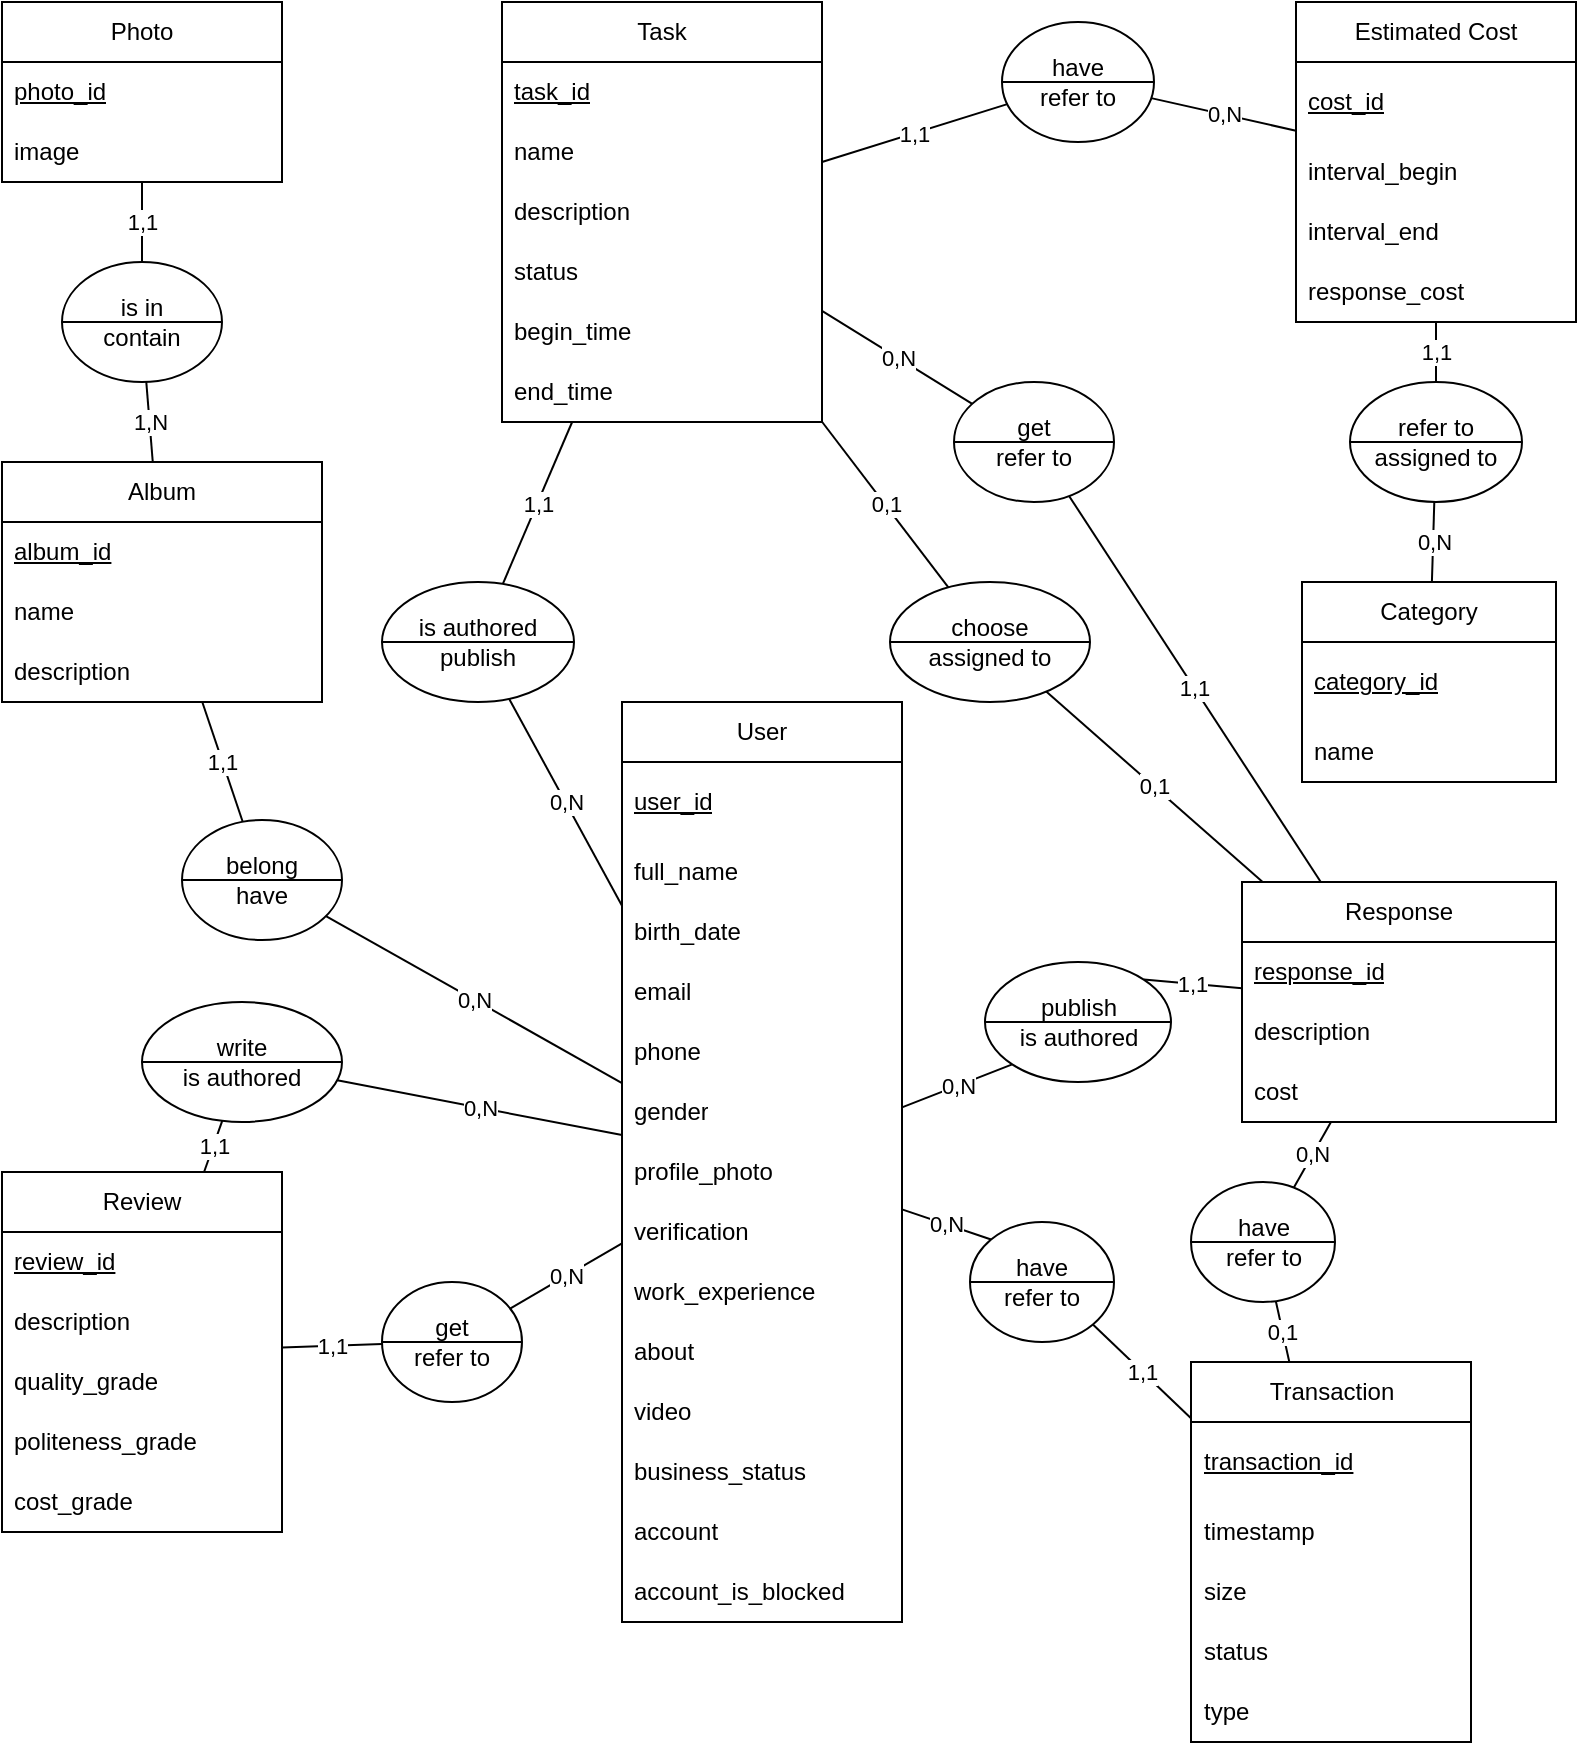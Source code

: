 <mxfile version="21.2.3" type="device">
  <diagram id="C5RBs43oDa-KdzZeNtuy" name="Page-1">
    <mxGraphModel dx="465" dy="581" grid="1" gridSize="10" guides="1" tooltips="1" connect="1" arrows="1" fold="1" page="1" pageScale="1" pageWidth="827" pageHeight="1169" math="0" shadow="0">
      <root>
        <mxCell id="WIyWlLk6GJQsqaUBKTNV-0" />
        <mxCell id="WIyWlLk6GJQsqaUBKTNV-1" parent="WIyWlLk6GJQsqaUBKTNV-0" />
        <mxCell id="64jbd9yDrLzYxy-O-QYX-3" value="Photo" style="swimlane;fontStyle=0;childLayout=stackLayout;horizontal=1;startSize=30;horizontalStack=0;resizeParent=1;resizeParentMax=0;resizeLast=0;collapsible=1;marginBottom=0;whiteSpace=wrap;html=1;" parent="WIyWlLk6GJQsqaUBKTNV-1" vertex="1">
          <mxGeometry x="40" width="140" height="90" as="geometry" />
        </mxCell>
        <mxCell id="hAff5TUkj7OXUYDPG_SP-0" value="&lt;u&gt;photo_id&lt;/u&gt;" style="text;strokeColor=none;fillColor=none;align=left;verticalAlign=middle;spacingLeft=4;spacingRight=4;overflow=hidden;points=[[0,0.5],[1,0.5]];portConstraint=eastwest;rotatable=0;whiteSpace=wrap;html=1;" parent="64jbd9yDrLzYxy-O-QYX-3" vertex="1">
          <mxGeometry y="30" width="140" height="30" as="geometry" />
        </mxCell>
        <mxCell id="64jbd9yDrLzYxy-O-QYX-4" value="image" style="text;strokeColor=none;fillColor=none;align=left;verticalAlign=middle;spacingLeft=4;spacingRight=4;overflow=hidden;points=[[0,0.5],[1,0.5]];portConstraint=eastwest;rotatable=0;whiteSpace=wrap;html=1;" parent="64jbd9yDrLzYxy-O-QYX-3" vertex="1">
          <mxGeometry y="60" width="140" height="30" as="geometry" />
        </mxCell>
        <mxCell id="64jbd9yDrLzYxy-O-QYX-7" value="Album" style="swimlane;fontStyle=0;childLayout=stackLayout;horizontal=1;startSize=30;horizontalStack=0;resizeParent=1;resizeParentMax=0;resizeLast=0;collapsible=1;marginBottom=0;whiteSpace=wrap;html=1;" parent="WIyWlLk6GJQsqaUBKTNV-1" vertex="1">
          <mxGeometry x="40" y="230" width="160" height="120" as="geometry" />
        </mxCell>
        <mxCell id="hAff5TUkj7OXUYDPG_SP-1" value="&lt;u&gt;album_id&lt;/u&gt;" style="text;strokeColor=none;fillColor=none;align=left;verticalAlign=middle;spacingLeft=4;spacingRight=4;overflow=hidden;points=[[0,0.5],[1,0.5]];portConstraint=eastwest;rotatable=0;whiteSpace=wrap;html=1;" parent="64jbd9yDrLzYxy-O-QYX-7" vertex="1">
          <mxGeometry y="30" width="160" height="30" as="geometry" />
        </mxCell>
        <mxCell id="64jbd9yDrLzYxy-O-QYX-8" value="name" style="text;strokeColor=none;fillColor=none;align=left;verticalAlign=middle;spacingLeft=4;spacingRight=4;overflow=hidden;points=[[0,0.5],[1,0.5]];portConstraint=eastwest;rotatable=0;whiteSpace=wrap;html=1;" parent="64jbd9yDrLzYxy-O-QYX-7" vertex="1">
          <mxGeometry y="60" width="160" height="30" as="geometry" />
        </mxCell>
        <mxCell id="64jbd9yDrLzYxy-O-QYX-9" value="description" style="text;strokeColor=none;fillColor=none;align=left;verticalAlign=middle;spacingLeft=4;spacingRight=4;overflow=hidden;points=[[0,0.5],[1,0.5]];portConstraint=eastwest;rotatable=0;whiteSpace=wrap;html=1;" parent="64jbd9yDrLzYxy-O-QYX-7" vertex="1">
          <mxGeometry y="90" width="160" height="30" as="geometry" />
        </mxCell>
        <mxCell id="64jbd9yDrLzYxy-O-QYX-16" value="Task" style="swimlane;fontStyle=0;childLayout=stackLayout;horizontal=1;startSize=30;horizontalStack=0;resizeParent=1;resizeParentMax=0;resizeLast=0;collapsible=1;marginBottom=0;whiteSpace=wrap;html=1;" parent="WIyWlLk6GJQsqaUBKTNV-1" vertex="1">
          <mxGeometry x="290" width="160" height="210" as="geometry" />
        </mxCell>
        <mxCell id="hAff5TUkj7OXUYDPG_SP-5" value="&lt;u&gt;task_id&lt;/u&gt;" style="text;strokeColor=none;fillColor=none;align=left;verticalAlign=middle;spacingLeft=4;spacingRight=4;overflow=hidden;points=[[0,0.5],[1,0.5]];portConstraint=eastwest;rotatable=0;whiteSpace=wrap;html=1;" parent="64jbd9yDrLzYxy-O-QYX-16" vertex="1">
          <mxGeometry y="30" width="160" height="30" as="geometry" />
        </mxCell>
        <mxCell id="64jbd9yDrLzYxy-O-QYX-17" value="name" style="text;strokeColor=none;fillColor=none;align=left;verticalAlign=middle;spacingLeft=4;spacingRight=4;overflow=hidden;points=[[0,0.5],[1,0.5]];portConstraint=eastwest;rotatable=0;whiteSpace=wrap;html=1;" parent="64jbd9yDrLzYxy-O-QYX-16" vertex="1">
          <mxGeometry y="60" width="160" height="30" as="geometry" />
        </mxCell>
        <mxCell id="64jbd9yDrLzYxy-O-QYX-18" value="description" style="text;strokeColor=none;fillColor=none;align=left;verticalAlign=middle;spacingLeft=4;spacingRight=4;overflow=hidden;points=[[0,0.5],[1,0.5]];portConstraint=eastwest;rotatable=0;whiteSpace=wrap;html=1;" parent="64jbd9yDrLzYxy-O-QYX-16" vertex="1">
          <mxGeometry y="90" width="160" height="30" as="geometry" />
        </mxCell>
        <mxCell id="64jbd9yDrLzYxy-O-QYX-19" value="status" style="text;strokeColor=none;fillColor=none;align=left;verticalAlign=middle;spacingLeft=4;spacingRight=4;overflow=hidden;points=[[0,0.5],[1,0.5]];portConstraint=eastwest;rotatable=0;whiteSpace=wrap;html=1;" parent="64jbd9yDrLzYxy-O-QYX-16" vertex="1">
          <mxGeometry y="120" width="160" height="30" as="geometry" />
        </mxCell>
        <mxCell id="64jbd9yDrLzYxy-O-QYX-20" value="begin_time" style="text;strokeColor=none;fillColor=none;align=left;verticalAlign=middle;spacingLeft=4;spacingRight=4;overflow=hidden;points=[[0,0.5],[1,0.5]];portConstraint=eastwest;rotatable=0;whiteSpace=wrap;html=1;" parent="64jbd9yDrLzYxy-O-QYX-16" vertex="1">
          <mxGeometry y="150" width="160" height="30" as="geometry" />
        </mxCell>
        <mxCell id="64jbd9yDrLzYxy-O-QYX-22" value="end_time" style="text;strokeColor=none;fillColor=none;align=left;verticalAlign=middle;spacingLeft=4;spacingRight=4;overflow=hidden;points=[[0,0.5],[1,0.5]];portConstraint=eastwest;rotatable=0;whiteSpace=wrap;html=1;" parent="64jbd9yDrLzYxy-O-QYX-16" vertex="1">
          <mxGeometry y="180" width="160" height="30" as="geometry" />
        </mxCell>
        <mxCell id="64jbd9yDrLzYxy-O-QYX-23" value="User" style="swimlane;fontStyle=0;childLayout=stackLayout;horizontal=1;startSize=30;horizontalStack=0;resizeParent=1;resizeParentMax=0;resizeLast=0;collapsible=1;marginBottom=0;whiteSpace=wrap;html=1;" parent="WIyWlLk6GJQsqaUBKTNV-1" vertex="1">
          <mxGeometry x="350" y="350" width="140" height="460" as="geometry" />
        </mxCell>
        <mxCell id="hAff5TUkj7OXUYDPG_SP-3" value="&lt;u&gt;user_id&lt;/u&gt;" style="text;strokeColor=none;fillColor=none;align=left;verticalAlign=middle;spacingLeft=4;spacingRight=4;overflow=hidden;points=[[0,0.5],[1,0.5]];portConstraint=eastwest;rotatable=0;whiteSpace=wrap;html=1;" parent="64jbd9yDrLzYxy-O-QYX-23" vertex="1">
          <mxGeometry y="30" width="140" height="40" as="geometry" />
        </mxCell>
        <mxCell id="64jbd9yDrLzYxy-O-QYX-24" value="full_name" style="text;strokeColor=none;fillColor=none;align=left;verticalAlign=middle;spacingLeft=4;spacingRight=4;overflow=hidden;points=[[0,0.5],[1,0.5]];portConstraint=eastwest;rotatable=0;whiteSpace=wrap;html=1;" parent="64jbd9yDrLzYxy-O-QYX-23" vertex="1">
          <mxGeometry y="70" width="140" height="30" as="geometry" />
        </mxCell>
        <mxCell id="64jbd9yDrLzYxy-O-QYX-25" value="birth_date" style="text;strokeColor=none;fillColor=none;align=left;verticalAlign=middle;spacingLeft=4;spacingRight=4;overflow=hidden;points=[[0,0.5],[1,0.5]];portConstraint=eastwest;rotatable=0;whiteSpace=wrap;html=1;" parent="64jbd9yDrLzYxy-O-QYX-23" vertex="1">
          <mxGeometry y="100" width="140" height="30" as="geometry" />
        </mxCell>
        <mxCell id="64jbd9yDrLzYxy-O-QYX-26" value="email" style="text;strokeColor=none;fillColor=none;align=left;verticalAlign=middle;spacingLeft=4;spacingRight=4;overflow=hidden;points=[[0,0.5],[1,0.5]];portConstraint=eastwest;rotatable=0;whiteSpace=wrap;html=1;" parent="64jbd9yDrLzYxy-O-QYX-23" vertex="1">
          <mxGeometry y="130" width="140" height="30" as="geometry" />
        </mxCell>
        <mxCell id="64jbd9yDrLzYxy-O-QYX-27" value="phone" style="text;strokeColor=none;fillColor=none;align=left;verticalAlign=middle;spacingLeft=4;spacingRight=4;overflow=hidden;points=[[0,0.5],[1,0.5]];portConstraint=eastwest;rotatable=0;whiteSpace=wrap;html=1;" parent="64jbd9yDrLzYxy-O-QYX-23" vertex="1">
          <mxGeometry y="160" width="140" height="30" as="geometry" />
        </mxCell>
        <mxCell id="64jbd9yDrLzYxy-O-QYX-28" value="gender" style="text;strokeColor=none;fillColor=none;align=left;verticalAlign=middle;spacingLeft=4;spacingRight=4;overflow=hidden;points=[[0,0.5],[1,0.5]];portConstraint=eastwest;rotatable=0;whiteSpace=wrap;html=1;" parent="64jbd9yDrLzYxy-O-QYX-23" vertex="1">
          <mxGeometry y="190" width="140" height="30" as="geometry" />
        </mxCell>
        <mxCell id="64jbd9yDrLzYxy-O-QYX-29" value="profile_photo" style="text;strokeColor=none;fillColor=none;align=left;verticalAlign=middle;spacingLeft=4;spacingRight=4;overflow=hidden;points=[[0,0.5],[1,0.5]];portConstraint=eastwest;rotatable=0;whiteSpace=wrap;html=1;" parent="64jbd9yDrLzYxy-O-QYX-23" vertex="1">
          <mxGeometry y="220" width="140" height="30" as="geometry" />
        </mxCell>
        <mxCell id="64jbd9yDrLzYxy-O-QYX-30" value="verification" style="text;strokeColor=none;fillColor=none;align=left;verticalAlign=middle;spacingLeft=4;spacingRight=4;overflow=hidden;points=[[0,0.5],[1,0.5]];portConstraint=eastwest;rotatable=0;whiteSpace=wrap;html=1;" parent="64jbd9yDrLzYxy-O-QYX-23" vertex="1">
          <mxGeometry y="250" width="140" height="30" as="geometry" />
        </mxCell>
        <mxCell id="64jbd9yDrLzYxy-O-QYX-12" value="work_experience" style="text;strokeColor=none;fillColor=none;align=left;verticalAlign=middle;spacingLeft=4;spacingRight=4;overflow=hidden;points=[[0,0.5],[1,0.5]];portConstraint=eastwest;rotatable=0;whiteSpace=wrap;html=1;" parent="64jbd9yDrLzYxy-O-QYX-23" vertex="1">
          <mxGeometry y="280" width="140" height="30" as="geometry" />
        </mxCell>
        <mxCell id="64jbd9yDrLzYxy-O-QYX-13" value="about" style="text;strokeColor=none;fillColor=none;align=left;verticalAlign=middle;spacingLeft=4;spacingRight=4;overflow=hidden;points=[[0,0.5],[1,0.5]];portConstraint=eastwest;rotatable=0;whiteSpace=wrap;html=1;" parent="64jbd9yDrLzYxy-O-QYX-23" vertex="1">
          <mxGeometry y="310" width="140" height="30" as="geometry" />
        </mxCell>
        <mxCell id="64jbd9yDrLzYxy-O-QYX-14" value="video" style="text;strokeColor=none;fillColor=none;align=left;verticalAlign=middle;spacingLeft=4;spacingRight=4;overflow=hidden;points=[[0,0.5],[1,0.5]];portConstraint=eastwest;rotatable=0;whiteSpace=wrap;html=1;" parent="64jbd9yDrLzYxy-O-QYX-23" vertex="1">
          <mxGeometry y="340" width="140" height="30" as="geometry" />
        </mxCell>
        <mxCell id="64jbd9yDrLzYxy-O-QYX-15" value="business_status" style="text;strokeColor=none;fillColor=none;align=left;verticalAlign=middle;spacingLeft=4;spacingRight=4;overflow=hidden;points=[[0,0.5],[1,0.5]];portConstraint=eastwest;rotatable=0;whiteSpace=wrap;html=1;" parent="64jbd9yDrLzYxy-O-QYX-23" vertex="1">
          <mxGeometry y="370" width="140" height="30" as="geometry" />
        </mxCell>
        <mxCell id="64jbd9yDrLzYxy-O-QYX-32" value="account" style="text;strokeColor=none;fillColor=none;align=left;verticalAlign=middle;spacingLeft=4;spacingRight=4;overflow=hidden;points=[[0,0.5],[1,0.5]];portConstraint=eastwest;rotatable=0;whiteSpace=wrap;html=1;" parent="64jbd9yDrLzYxy-O-QYX-23" vertex="1">
          <mxGeometry y="400" width="140" height="30" as="geometry" />
        </mxCell>
        <mxCell id="64jbd9yDrLzYxy-O-QYX-33" value="account_is_blocked" style="text;strokeColor=none;fillColor=none;align=left;verticalAlign=middle;spacingLeft=4;spacingRight=4;overflow=hidden;points=[[0,0.5],[1,0.5]];portConstraint=eastwest;rotatable=0;whiteSpace=wrap;html=1;" parent="64jbd9yDrLzYxy-O-QYX-23" vertex="1">
          <mxGeometry y="430" width="140" height="30" as="geometry" />
        </mxCell>
        <mxCell id="64jbd9yDrLzYxy-O-QYX-34" value="Transaction" style="swimlane;fontStyle=0;childLayout=stackLayout;horizontal=1;startSize=30;horizontalStack=0;resizeParent=1;resizeParentMax=0;resizeLast=0;collapsible=1;marginBottom=0;whiteSpace=wrap;html=1;" parent="WIyWlLk6GJQsqaUBKTNV-1" vertex="1">
          <mxGeometry x="634.5" y="680" width="140" height="190" as="geometry" />
        </mxCell>
        <mxCell id="hAff5TUkj7OXUYDPG_SP-9" value="&lt;u&gt;transaction_id&lt;/u&gt;" style="text;strokeColor=none;fillColor=none;align=left;verticalAlign=middle;spacingLeft=4;spacingRight=4;overflow=hidden;points=[[0,0.5],[1,0.5]];portConstraint=eastwest;rotatable=0;whiteSpace=wrap;html=1;" parent="64jbd9yDrLzYxy-O-QYX-34" vertex="1">
          <mxGeometry y="30" width="140" height="40" as="geometry" />
        </mxCell>
        <mxCell id="64jbd9yDrLzYxy-O-QYX-35" value="timestamp" style="text;strokeColor=none;fillColor=none;align=left;verticalAlign=middle;spacingLeft=4;spacingRight=4;overflow=hidden;points=[[0,0.5],[1,0.5]];portConstraint=eastwest;rotatable=0;whiteSpace=wrap;html=1;" parent="64jbd9yDrLzYxy-O-QYX-34" vertex="1">
          <mxGeometry y="70" width="140" height="30" as="geometry" />
        </mxCell>
        <mxCell id="64jbd9yDrLzYxy-O-QYX-37" value="size" style="text;strokeColor=none;fillColor=none;align=left;verticalAlign=middle;spacingLeft=4;spacingRight=4;overflow=hidden;points=[[0,0.5],[1,0.5]];portConstraint=eastwest;rotatable=0;whiteSpace=wrap;html=1;" parent="64jbd9yDrLzYxy-O-QYX-34" vertex="1">
          <mxGeometry y="100" width="140" height="30" as="geometry" />
        </mxCell>
        <mxCell id="64jbd9yDrLzYxy-O-QYX-36" value="status" style="text;strokeColor=none;fillColor=none;align=left;verticalAlign=middle;spacingLeft=4;spacingRight=4;overflow=hidden;points=[[0,0.5],[1,0.5]];portConstraint=eastwest;rotatable=0;whiteSpace=wrap;html=1;" parent="64jbd9yDrLzYxy-O-QYX-34" vertex="1">
          <mxGeometry y="130" width="140" height="30" as="geometry" />
        </mxCell>
        <mxCell id="64jbd9yDrLzYxy-O-QYX-38" value="type" style="text;strokeColor=none;fillColor=none;align=left;verticalAlign=middle;spacingLeft=4;spacingRight=4;overflow=hidden;points=[[0,0.5],[1,0.5]];portConstraint=eastwest;rotatable=0;whiteSpace=wrap;html=1;" parent="64jbd9yDrLzYxy-O-QYX-34" vertex="1">
          <mxGeometry y="160" width="140" height="30" as="geometry" />
        </mxCell>
        <mxCell id="64jbd9yDrLzYxy-O-QYX-39" value="Response" style="swimlane;fontStyle=0;childLayout=stackLayout;horizontal=1;startSize=30;horizontalStack=0;resizeParent=1;resizeParentMax=0;resizeLast=0;collapsible=1;marginBottom=0;whiteSpace=wrap;html=1;" parent="WIyWlLk6GJQsqaUBKTNV-1" vertex="1">
          <mxGeometry x="660" y="440" width="157" height="120" as="geometry" />
        </mxCell>
        <mxCell id="hAff5TUkj7OXUYDPG_SP-7" value="&lt;u&gt;response_id&lt;/u&gt;" style="text;strokeColor=none;fillColor=none;align=left;verticalAlign=middle;spacingLeft=4;spacingRight=4;overflow=hidden;points=[[0,0.5],[1,0.5]];portConstraint=eastwest;rotatable=0;whiteSpace=wrap;html=1;" parent="64jbd9yDrLzYxy-O-QYX-39" vertex="1">
          <mxGeometry y="30" width="157" height="30" as="geometry" />
        </mxCell>
        <mxCell id="64jbd9yDrLzYxy-O-QYX-40" value="description" style="text;strokeColor=none;fillColor=none;align=left;verticalAlign=middle;spacingLeft=4;spacingRight=4;overflow=hidden;points=[[0,0.5],[1,0.5]];portConstraint=eastwest;rotatable=0;whiteSpace=wrap;html=1;" parent="64jbd9yDrLzYxy-O-QYX-39" vertex="1">
          <mxGeometry y="60" width="157" height="30" as="geometry" />
        </mxCell>
        <mxCell id="64jbd9yDrLzYxy-O-QYX-41" value="cost" style="text;strokeColor=none;fillColor=none;align=left;verticalAlign=middle;spacingLeft=4;spacingRight=4;overflow=hidden;points=[[0,0.5],[1,0.5]];portConstraint=eastwest;rotatable=0;whiteSpace=wrap;html=1;" parent="64jbd9yDrLzYxy-O-QYX-39" vertex="1">
          <mxGeometry y="90" width="157" height="30" as="geometry" />
        </mxCell>
        <mxCell id="64jbd9yDrLzYxy-O-QYX-44" value="Category" style="swimlane;fontStyle=0;childLayout=stackLayout;horizontal=1;startSize=30;horizontalStack=0;resizeParent=1;resizeParentMax=0;resizeLast=0;collapsible=1;marginBottom=0;whiteSpace=wrap;html=1;" parent="WIyWlLk6GJQsqaUBKTNV-1" vertex="1">
          <mxGeometry x="690" y="290" width="127" height="100" as="geometry" />
        </mxCell>
        <mxCell id="dRJcINJyFQhf9uttHjb4-0" value="&lt;u&gt;category_id&lt;/u&gt;" style="text;strokeColor=none;fillColor=none;align=left;verticalAlign=middle;spacingLeft=4;spacingRight=4;overflow=hidden;points=[[0,0.5],[1,0.5]];portConstraint=eastwest;rotatable=0;whiteSpace=wrap;html=1;" parent="64jbd9yDrLzYxy-O-QYX-44" vertex="1">
          <mxGeometry y="30" width="127" height="40" as="geometry" />
        </mxCell>
        <mxCell id="64jbd9yDrLzYxy-O-QYX-45" value="name" style="text;strokeColor=none;fillColor=none;align=left;verticalAlign=middle;spacingLeft=4;spacingRight=4;overflow=hidden;points=[[0,0.5],[1,0.5]];portConstraint=eastwest;rotatable=0;whiteSpace=wrap;html=1;" parent="64jbd9yDrLzYxy-O-QYX-44" vertex="1">
          <mxGeometry y="70" width="127" height="30" as="geometry" />
        </mxCell>
        <mxCell id="64jbd9yDrLzYxy-O-QYX-47" value="Estimated Cost" style="swimlane;fontStyle=0;childLayout=stackLayout;horizontal=1;startSize=30;horizontalStack=0;resizeParent=1;resizeParentMax=0;resizeLast=0;collapsible=1;marginBottom=0;whiteSpace=wrap;html=1;" parent="WIyWlLk6GJQsqaUBKTNV-1" vertex="1">
          <mxGeometry x="687" width="140" height="160" as="geometry" />
        </mxCell>
        <mxCell id="hAff5TUkj7OXUYDPG_SP-6" value="&lt;u&gt;cost_id&lt;/u&gt;" style="text;strokeColor=none;fillColor=none;align=left;verticalAlign=middle;spacingLeft=4;spacingRight=4;overflow=hidden;points=[[0,0.5],[1,0.5]];portConstraint=eastwest;rotatable=0;whiteSpace=wrap;html=1;" parent="64jbd9yDrLzYxy-O-QYX-47" vertex="1">
          <mxGeometry y="30" width="140" height="40" as="geometry" />
        </mxCell>
        <mxCell id="64jbd9yDrLzYxy-O-QYX-48" value="interval_begin" style="text;strokeColor=none;fillColor=none;align=left;verticalAlign=middle;spacingLeft=4;spacingRight=4;overflow=hidden;points=[[0,0.5],[1,0.5]];portConstraint=eastwest;rotatable=0;whiteSpace=wrap;html=1;" parent="64jbd9yDrLzYxy-O-QYX-47" vertex="1">
          <mxGeometry y="70" width="140" height="30" as="geometry" />
        </mxCell>
        <mxCell id="64jbd9yDrLzYxy-O-QYX-50" value="interval_end" style="text;strokeColor=none;fillColor=none;align=left;verticalAlign=middle;spacingLeft=4;spacingRight=4;overflow=hidden;points=[[0,0.5],[1,0.5]];portConstraint=eastwest;rotatable=0;whiteSpace=wrap;html=1;" parent="64jbd9yDrLzYxy-O-QYX-47" vertex="1">
          <mxGeometry y="100" width="140" height="30" as="geometry" />
        </mxCell>
        <mxCell id="64jbd9yDrLzYxy-O-QYX-49" value="response_cost" style="text;strokeColor=none;fillColor=none;align=left;verticalAlign=middle;spacingLeft=4;spacingRight=4;overflow=hidden;points=[[0,0.5],[1,0.5]];portConstraint=eastwest;rotatable=0;whiteSpace=wrap;html=1;" parent="64jbd9yDrLzYxy-O-QYX-47" vertex="1">
          <mxGeometry y="130" width="140" height="30" as="geometry" />
        </mxCell>
        <mxCell id="64jbd9yDrLzYxy-O-QYX-51" value="Review" style="swimlane;fontStyle=0;childLayout=stackLayout;horizontal=1;startSize=30;horizontalStack=0;resizeParent=1;resizeParentMax=0;resizeLast=0;collapsible=1;marginBottom=0;whiteSpace=wrap;html=1;" parent="WIyWlLk6GJQsqaUBKTNV-1" vertex="1">
          <mxGeometry x="40" y="585" width="140" height="180" as="geometry" />
        </mxCell>
        <mxCell id="hAff5TUkj7OXUYDPG_SP-4" value="&lt;u&gt;review_id&lt;/u&gt;" style="text;strokeColor=none;fillColor=none;align=left;verticalAlign=middle;spacingLeft=4;spacingRight=4;overflow=hidden;points=[[0,0.5],[1,0.5]];portConstraint=eastwest;rotatable=0;whiteSpace=wrap;html=1;" parent="64jbd9yDrLzYxy-O-QYX-51" vertex="1">
          <mxGeometry y="30" width="140" height="30" as="geometry" />
        </mxCell>
        <mxCell id="64jbd9yDrLzYxy-O-QYX-52" value="description" style="text;strokeColor=none;fillColor=none;align=left;verticalAlign=middle;spacingLeft=4;spacingRight=4;overflow=hidden;points=[[0,0.5],[1,0.5]];portConstraint=eastwest;rotatable=0;whiteSpace=wrap;html=1;" parent="64jbd9yDrLzYxy-O-QYX-51" vertex="1">
          <mxGeometry y="60" width="140" height="30" as="geometry" />
        </mxCell>
        <mxCell id="64jbd9yDrLzYxy-O-QYX-53" value="quality_grade" style="text;strokeColor=none;fillColor=none;align=left;verticalAlign=middle;spacingLeft=4;spacingRight=4;overflow=hidden;points=[[0,0.5],[1,0.5]];portConstraint=eastwest;rotatable=0;whiteSpace=wrap;html=1;" parent="64jbd9yDrLzYxy-O-QYX-51" vertex="1">
          <mxGeometry y="90" width="140" height="30" as="geometry" />
        </mxCell>
        <mxCell id="64jbd9yDrLzYxy-O-QYX-58" value="politeness_grade" style="text;strokeColor=none;fillColor=none;align=left;verticalAlign=middle;spacingLeft=4;spacingRight=4;overflow=hidden;points=[[0,0.5],[1,0.5]];portConstraint=eastwest;rotatable=0;whiteSpace=wrap;html=1;" parent="64jbd9yDrLzYxy-O-QYX-51" vertex="1">
          <mxGeometry y="120" width="140" height="30" as="geometry" />
        </mxCell>
        <mxCell id="64jbd9yDrLzYxy-O-QYX-57" value="cost_grade" style="text;strokeColor=none;fillColor=none;align=left;verticalAlign=middle;spacingLeft=4;spacingRight=4;overflow=hidden;points=[[0,0.5],[1,0.5]];portConstraint=eastwest;rotatable=0;whiteSpace=wrap;html=1;" parent="64jbd9yDrLzYxy-O-QYX-51" vertex="1">
          <mxGeometry y="150" width="140" height="30" as="geometry" />
        </mxCell>
        <mxCell id="64jbd9yDrLzYxy-O-QYX-60" value="1,1" style="edgeStyle=orthogonalEdgeStyle;rounded=0;orthogonalLoop=1;jettySize=auto;html=1;strokeColor=default;endArrow=none;endFill=0;" parent="WIyWlLk6GJQsqaUBKTNV-1" source="64jbd9yDrLzYxy-O-QYX-59" target="64jbd9yDrLzYxy-O-QYX-3" edge="1">
          <mxGeometry relative="1" as="geometry" />
        </mxCell>
        <mxCell id="64jbd9yDrLzYxy-O-QYX-61" value="1,N" style="rounded=0;orthogonalLoop=1;jettySize=auto;html=1;endArrow=none;endFill=0;" parent="WIyWlLk6GJQsqaUBKTNV-1" source="64jbd9yDrLzYxy-O-QYX-59" target="64jbd9yDrLzYxy-O-QYX-7" edge="1">
          <mxGeometry relative="1" as="geometry" />
        </mxCell>
        <mxCell id="64jbd9yDrLzYxy-O-QYX-59" value="is in&lt;br&gt;contain" style="shape=lineEllipse;perimeter=ellipsePerimeter;whiteSpace=wrap;html=1;backgroundOutline=1;" parent="WIyWlLk6GJQsqaUBKTNV-1" vertex="1">
          <mxGeometry x="70" y="130" width="80" height="60" as="geometry" />
        </mxCell>
        <mxCell id="64jbd9yDrLzYxy-O-QYX-68" value="1,1" style="rounded=0;orthogonalLoop=1;jettySize=auto;html=1;endArrow=none;endFill=0;" parent="WIyWlLk6GJQsqaUBKTNV-1" source="64jbd9yDrLzYxy-O-QYX-66" target="64jbd9yDrLzYxy-O-QYX-7" edge="1">
          <mxGeometry relative="1" as="geometry" />
        </mxCell>
        <mxCell id="64jbd9yDrLzYxy-O-QYX-69" value="0,N" style="rounded=0;orthogonalLoop=1;jettySize=auto;html=1;endArrow=none;endFill=0;" parent="WIyWlLk6GJQsqaUBKTNV-1" source="64jbd9yDrLzYxy-O-QYX-66" target="64jbd9yDrLzYxy-O-QYX-23" edge="1">
          <mxGeometry relative="1" as="geometry">
            <mxPoint x="110" y="465" as="targetPoint" />
          </mxGeometry>
        </mxCell>
        <mxCell id="64jbd9yDrLzYxy-O-QYX-66" value="belong&lt;br&gt;have" style="shape=lineEllipse;perimeter=ellipsePerimeter;whiteSpace=wrap;html=1;backgroundOutline=1;" parent="WIyWlLk6GJQsqaUBKTNV-1" vertex="1">
          <mxGeometry x="130" y="409" width="80" height="60" as="geometry" />
        </mxCell>
        <mxCell id="64jbd9yDrLzYxy-O-QYX-80" value="1,1" style="rounded=0;orthogonalLoop=1;jettySize=auto;html=1;endArrow=none;endFill=0;" parent="WIyWlLk6GJQsqaUBKTNV-1" source="64jbd9yDrLzYxy-O-QYX-79" target="64jbd9yDrLzYxy-O-QYX-51" edge="1">
          <mxGeometry relative="1" as="geometry" />
        </mxCell>
        <mxCell id="64jbd9yDrLzYxy-O-QYX-81" value="0,N" style="rounded=0;orthogonalLoop=1;jettySize=auto;html=1;endArrow=none;endFill=0;" parent="WIyWlLk6GJQsqaUBKTNV-1" source="64jbd9yDrLzYxy-O-QYX-79" target="64jbd9yDrLzYxy-O-QYX-23" edge="1">
          <mxGeometry relative="1" as="geometry" />
        </mxCell>
        <mxCell id="64jbd9yDrLzYxy-O-QYX-79" value="get&lt;br&gt;refer to" style="shape=lineEllipse;perimeter=ellipsePerimeter;whiteSpace=wrap;html=1;backgroundOutline=1;" parent="WIyWlLk6GJQsqaUBKTNV-1" vertex="1">
          <mxGeometry x="230" y="640" width="70" height="60" as="geometry" />
        </mxCell>
        <mxCell id="64jbd9yDrLzYxy-O-QYX-86" value="0,N" style="rounded=0;orthogonalLoop=1;jettySize=auto;html=1;endArrow=none;endFill=0;" parent="WIyWlLk6GJQsqaUBKTNV-1" source="64jbd9yDrLzYxy-O-QYX-84" target="64jbd9yDrLzYxy-O-QYX-23" edge="1">
          <mxGeometry relative="1" as="geometry" />
        </mxCell>
        <mxCell id="64jbd9yDrLzYxy-O-QYX-87" value="1,1" style="rounded=0;orthogonalLoop=1;jettySize=auto;html=1;endArrow=none;endFill=0;" parent="WIyWlLk6GJQsqaUBKTNV-1" source="64jbd9yDrLzYxy-O-QYX-84" target="64jbd9yDrLzYxy-O-QYX-51" edge="1">
          <mxGeometry relative="1" as="geometry" />
        </mxCell>
        <mxCell id="64jbd9yDrLzYxy-O-QYX-84" value="write&lt;br&gt;is authored" style="shape=lineEllipse;perimeter=ellipsePerimeter;whiteSpace=wrap;html=1;backgroundOutline=1;" parent="WIyWlLk6GJQsqaUBKTNV-1" vertex="1">
          <mxGeometry x="110" y="500" width="100" height="60" as="geometry" />
        </mxCell>
        <mxCell id="64jbd9yDrLzYxy-O-QYX-91" value="1,1" style="rounded=0;orthogonalLoop=1;jettySize=auto;html=1;endArrow=none;endFill=0;" parent="WIyWlLk6GJQsqaUBKTNV-1" source="64jbd9yDrLzYxy-O-QYX-90" target="64jbd9yDrLzYxy-O-QYX-16" edge="1">
          <mxGeometry relative="1" as="geometry" />
        </mxCell>
        <mxCell id="64jbd9yDrLzYxy-O-QYX-92" value="0,N" style="rounded=0;orthogonalLoop=1;jettySize=auto;html=1;endArrow=none;endFill=0;" parent="WIyWlLk6GJQsqaUBKTNV-1" source="64jbd9yDrLzYxy-O-QYX-90" target="64jbd9yDrLzYxy-O-QYX-23" edge="1">
          <mxGeometry relative="1" as="geometry" />
        </mxCell>
        <mxCell id="64jbd9yDrLzYxy-O-QYX-90" value="is authored&lt;br&gt;publish" style="shape=lineEllipse;perimeter=ellipsePerimeter;whiteSpace=wrap;html=1;backgroundOutline=1;" parent="WIyWlLk6GJQsqaUBKTNV-1" vertex="1">
          <mxGeometry x="230" y="290" width="96" height="60" as="geometry" />
        </mxCell>
        <mxCell id="64jbd9yDrLzYxy-O-QYX-96" value="1,1" style="rounded=0;orthogonalLoop=1;jettySize=auto;html=1;endArrow=none;endFill=0;" parent="WIyWlLk6GJQsqaUBKTNV-1" source="64jbd9yDrLzYxy-O-QYX-95" target="64jbd9yDrLzYxy-O-QYX-16" edge="1">
          <mxGeometry relative="1" as="geometry" />
        </mxCell>
        <mxCell id="64jbd9yDrLzYxy-O-QYX-97" value="0,N" style="rounded=0;orthogonalLoop=1;jettySize=auto;html=1;endArrow=none;endFill=0;" parent="WIyWlLk6GJQsqaUBKTNV-1" source="64jbd9yDrLzYxy-O-QYX-95" target="64jbd9yDrLzYxy-O-QYX-47" edge="1">
          <mxGeometry relative="1" as="geometry" />
        </mxCell>
        <mxCell id="64jbd9yDrLzYxy-O-QYX-95" value="have&lt;br&gt;refer to" style="shape=lineEllipse;perimeter=ellipsePerimeter;whiteSpace=wrap;html=1;backgroundOutline=1;" parent="WIyWlLk6GJQsqaUBKTNV-1" vertex="1">
          <mxGeometry x="540" y="10" width="76" height="60" as="geometry" />
        </mxCell>
        <mxCell id="64jbd9yDrLzYxy-O-QYX-101" value="1,1" style="rounded=0;orthogonalLoop=1;jettySize=auto;html=1;endArrow=none;endFill=0;" parent="WIyWlLk6GJQsqaUBKTNV-1" source="64jbd9yDrLzYxy-O-QYX-100" target="64jbd9yDrLzYxy-O-QYX-47" edge="1">
          <mxGeometry relative="1" as="geometry" />
        </mxCell>
        <mxCell id="64jbd9yDrLzYxy-O-QYX-102" value="0,N" style="rounded=0;orthogonalLoop=1;jettySize=auto;html=1;endArrow=none;endFill=0;" parent="WIyWlLk6GJQsqaUBKTNV-1" source="64jbd9yDrLzYxy-O-QYX-100" target="64jbd9yDrLzYxy-O-QYX-44" edge="1">
          <mxGeometry relative="1" as="geometry" />
        </mxCell>
        <mxCell id="64jbd9yDrLzYxy-O-QYX-100" value="refer to&lt;br&gt;assigned to" style="shape=lineEllipse;perimeter=ellipsePerimeter;whiteSpace=wrap;html=1;backgroundOutline=1;strokeColor=default;" parent="WIyWlLk6GJQsqaUBKTNV-1" vertex="1">
          <mxGeometry x="714" y="190" width="86" height="60" as="geometry" />
        </mxCell>
        <mxCell id="64jbd9yDrLzYxy-O-QYX-106" value="0,N" style="rounded=0;orthogonalLoop=1;jettySize=auto;html=1;endArrow=none;endFill=0;" parent="WIyWlLk6GJQsqaUBKTNV-1" source="64jbd9yDrLzYxy-O-QYX-105" target="64jbd9yDrLzYxy-O-QYX-16" edge="1">
          <mxGeometry relative="1" as="geometry" />
        </mxCell>
        <mxCell id="64jbd9yDrLzYxy-O-QYX-107" value="1,1" style="rounded=0;orthogonalLoop=1;jettySize=auto;html=1;endArrow=none;endFill=0;" parent="WIyWlLk6GJQsqaUBKTNV-1" source="64jbd9yDrLzYxy-O-QYX-105" target="64jbd9yDrLzYxy-O-QYX-39" edge="1">
          <mxGeometry relative="1" as="geometry" />
        </mxCell>
        <mxCell id="64jbd9yDrLzYxy-O-QYX-105" value="get&lt;br&gt;refer to" style="shape=lineEllipse;perimeter=ellipsePerimeter;whiteSpace=wrap;html=1;backgroundOutline=1;" parent="WIyWlLk6GJQsqaUBKTNV-1" vertex="1">
          <mxGeometry x="516" y="190" width="80" height="60" as="geometry" />
        </mxCell>
        <mxCell id="64jbd9yDrLzYxy-O-QYX-111" value="1,1" style="rounded=0;orthogonalLoop=1;jettySize=auto;html=1;exitX=1;exitY=0;exitDx=0;exitDy=0;endArrow=none;endFill=0;" parent="WIyWlLk6GJQsqaUBKTNV-1" source="64jbd9yDrLzYxy-O-QYX-110" target="64jbd9yDrLzYxy-O-QYX-39" edge="1">
          <mxGeometry relative="1" as="geometry" />
        </mxCell>
        <mxCell id="64jbd9yDrLzYxy-O-QYX-112" value="0,N" style="rounded=0;orthogonalLoop=1;jettySize=auto;html=1;exitX=0;exitY=1;exitDx=0;exitDy=0;endArrow=none;endFill=0;" parent="WIyWlLk6GJQsqaUBKTNV-1" source="64jbd9yDrLzYxy-O-QYX-110" target="64jbd9yDrLzYxy-O-QYX-23" edge="1">
          <mxGeometry relative="1" as="geometry" />
        </mxCell>
        <mxCell id="64jbd9yDrLzYxy-O-QYX-110" value="publish&lt;br&gt;is authored" style="shape=lineEllipse;perimeter=ellipsePerimeter;whiteSpace=wrap;html=1;backgroundOutline=1;" parent="WIyWlLk6GJQsqaUBKTNV-1" vertex="1">
          <mxGeometry x="531.5" y="480" width="93" height="60" as="geometry" />
        </mxCell>
        <mxCell id="64jbd9yDrLzYxy-O-QYX-117" value="0,1" style="rounded=0;orthogonalLoop=1;jettySize=auto;html=1;endArrow=none;endFill=0;" parent="WIyWlLk6GJQsqaUBKTNV-1" source="64jbd9yDrLzYxy-O-QYX-115" target="64jbd9yDrLzYxy-O-QYX-39" edge="1">
          <mxGeometry relative="1" as="geometry" />
        </mxCell>
        <mxCell id="64jbd9yDrLzYxy-O-QYX-118" value="0,1" style="rounded=0;orthogonalLoop=1;jettySize=auto;html=1;endArrow=none;endFill=0;" parent="WIyWlLk6GJQsqaUBKTNV-1" source="64jbd9yDrLzYxy-O-QYX-115" target="64jbd9yDrLzYxy-O-QYX-16" edge="1">
          <mxGeometry relative="1" as="geometry" />
        </mxCell>
        <mxCell id="64jbd9yDrLzYxy-O-QYX-115" value="choose&lt;br&gt;assigned to" style="shape=lineEllipse;perimeter=ellipsePerimeter;whiteSpace=wrap;html=1;backgroundOutline=1;" parent="WIyWlLk6GJQsqaUBKTNV-1" vertex="1">
          <mxGeometry x="484" y="290" width="100" height="60" as="geometry" />
        </mxCell>
        <mxCell id="64jbd9yDrLzYxy-O-QYX-129" value="1,1" style="rounded=0;orthogonalLoop=1;jettySize=auto;html=1;exitX=1;exitY=1;exitDx=0;exitDy=0;endArrow=none;endFill=0;" parent="WIyWlLk6GJQsqaUBKTNV-1" source="64jbd9yDrLzYxy-O-QYX-127" target="64jbd9yDrLzYxy-O-QYX-34" edge="1">
          <mxGeometry relative="1" as="geometry" />
        </mxCell>
        <mxCell id="64jbd9yDrLzYxy-O-QYX-130" value="0,N" style="rounded=0;orthogonalLoop=1;jettySize=auto;html=1;exitX=0;exitY=0;exitDx=0;exitDy=0;endArrow=none;endFill=0;" parent="WIyWlLk6GJQsqaUBKTNV-1" source="64jbd9yDrLzYxy-O-QYX-127" target="64jbd9yDrLzYxy-O-QYX-23" edge="1">
          <mxGeometry relative="1" as="geometry">
            <mxPoint x="425.774" y="960" as="targetPoint" />
          </mxGeometry>
        </mxCell>
        <mxCell id="64jbd9yDrLzYxy-O-QYX-127" value="have&lt;br&gt;refer to" style="shape=lineEllipse;perimeter=ellipsePerimeter;whiteSpace=wrap;html=1;backgroundOutline=1;" parent="WIyWlLk6GJQsqaUBKTNV-1" vertex="1">
          <mxGeometry x="524" y="610" width="72" height="60" as="geometry" />
        </mxCell>
        <mxCell id="64jbd9yDrLzYxy-O-QYX-132" value="0,N" style="rounded=0;orthogonalLoop=1;jettySize=auto;html=1;endArrow=none;endFill=0;" parent="WIyWlLk6GJQsqaUBKTNV-1" source="64jbd9yDrLzYxy-O-QYX-131" target="64jbd9yDrLzYxy-O-QYX-39" edge="1">
          <mxGeometry relative="1" as="geometry" />
        </mxCell>
        <mxCell id="64jbd9yDrLzYxy-O-QYX-133" value="0,1" style="rounded=0;orthogonalLoop=1;jettySize=auto;html=1;endArrow=none;endFill=0;" parent="WIyWlLk6GJQsqaUBKTNV-1" source="64jbd9yDrLzYxy-O-QYX-131" target="64jbd9yDrLzYxy-O-QYX-34" edge="1">
          <mxGeometry relative="1" as="geometry" />
        </mxCell>
        <mxCell id="64jbd9yDrLzYxy-O-QYX-131" value="have&lt;br&gt;refer to" style="shape=lineEllipse;perimeter=ellipsePerimeter;whiteSpace=wrap;html=1;backgroundOutline=1;" parent="WIyWlLk6GJQsqaUBKTNV-1" vertex="1">
          <mxGeometry x="634.5" y="590" width="72" height="60" as="geometry" />
        </mxCell>
      </root>
    </mxGraphModel>
  </diagram>
</mxfile>
